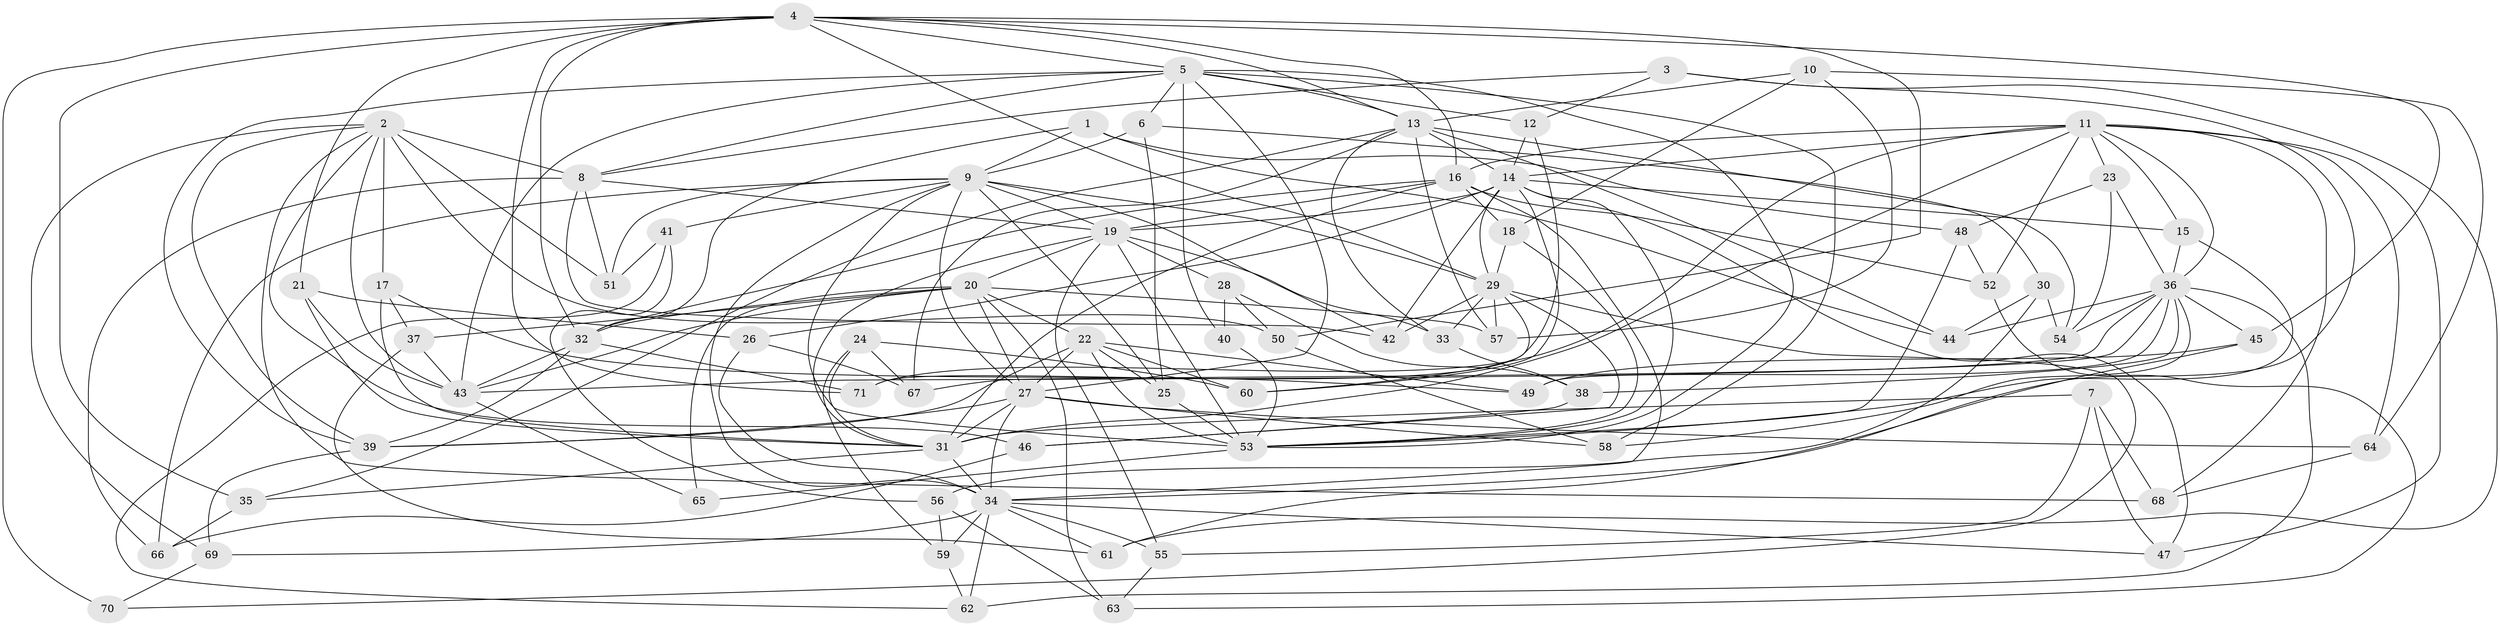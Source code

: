 // original degree distribution, {4: 1.0}
// Generated by graph-tools (version 1.1) at 2025/38/03/09/25 02:38:04]
// undirected, 71 vertices, 199 edges
graph export_dot {
graph [start="1"]
  node [color=gray90,style=filled];
  1;
  2;
  3;
  4;
  5;
  6;
  7;
  8;
  9;
  10;
  11;
  12;
  13;
  14;
  15;
  16;
  17;
  18;
  19;
  20;
  21;
  22;
  23;
  24;
  25;
  26;
  27;
  28;
  29;
  30;
  31;
  32;
  33;
  34;
  35;
  36;
  37;
  38;
  39;
  40;
  41;
  42;
  43;
  44;
  45;
  46;
  47;
  48;
  49;
  50;
  51;
  52;
  53;
  54;
  55;
  56;
  57;
  58;
  59;
  60;
  61;
  62;
  63;
  64;
  65;
  66;
  67;
  68;
  69;
  70;
  71;
  1 -- 9 [weight=1.0];
  1 -- 32 [weight=1.0];
  1 -- 44 [weight=1.0];
  1 -- 48 [weight=1.0];
  2 -- 8 [weight=4.0];
  2 -- 17 [weight=1.0];
  2 -- 39 [weight=1.0];
  2 -- 43 [weight=1.0];
  2 -- 46 [weight=1.0];
  2 -- 50 [weight=1.0];
  2 -- 51 [weight=1.0];
  2 -- 68 [weight=1.0];
  2 -- 69 [weight=1.0];
  3 -- 8 [weight=1.0];
  3 -- 12 [weight=1.0];
  3 -- 34 [weight=1.0];
  3 -- 61 [weight=1.0];
  4 -- 5 [weight=1.0];
  4 -- 13 [weight=1.0];
  4 -- 16 [weight=1.0];
  4 -- 21 [weight=1.0];
  4 -- 29 [weight=1.0];
  4 -- 32 [weight=1.0];
  4 -- 35 [weight=1.0];
  4 -- 45 [weight=1.0];
  4 -- 50 [weight=1.0];
  4 -- 70 [weight=2.0];
  4 -- 71 [weight=1.0];
  5 -- 6 [weight=1.0];
  5 -- 8 [weight=1.0];
  5 -- 12 [weight=1.0];
  5 -- 13 [weight=1.0];
  5 -- 27 [weight=1.0];
  5 -- 39 [weight=1.0];
  5 -- 40 [weight=2.0];
  5 -- 43 [weight=1.0];
  5 -- 53 [weight=1.0];
  5 -- 58 [weight=1.0];
  6 -- 9 [weight=1.0];
  6 -- 25 [weight=1.0];
  6 -- 30 [weight=1.0];
  7 -- 31 [weight=1.0];
  7 -- 47 [weight=1.0];
  7 -- 55 [weight=1.0];
  7 -- 68 [weight=1.0];
  8 -- 19 [weight=1.0];
  8 -- 42 [weight=1.0];
  8 -- 51 [weight=1.0];
  8 -- 66 [weight=1.0];
  9 -- 19 [weight=1.0];
  9 -- 25 [weight=1.0];
  9 -- 27 [weight=1.0];
  9 -- 29 [weight=1.0];
  9 -- 34 [weight=1.0];
  9 -- 41 [weight=1.0];
  9 -- 42 [weight=1.0];
  9 -- 51 [weight=1.0];
  9 -- 53 [weight=1.0];
  9 -- 66 [weight=1.0];
  10 -- 13 [weight=1.0];
  10 -- 18 [weight=1.0];
  10 -- 57 [weight=1.0];
  10 -- 64 [weight=1.0];
  11 -- 14 [weight=2.0];
  11 -- 15 [weight=1.0];
  11 -- 16 [weight=1.0];
  11 -- 23 [weight=1.0];
  11 -- 31 [weight=1.0];
  11 -- 36 [weight=1.0];
  11 -- 47 [weight=1.0];
  11 -- 52 [weight=1.0];
  11 -- 64 [weight=1.0];
  11 -- 68 [weight=1.0];
  11 -- 71 [weight=1.0];
  12 -- 14 [weight=1.0];
  12 -- 71 [weight=1.0];
  13 -- 14 [weight=1.0];
  13 -- 33 [weight=1.0];
  13 -- 35 [weight=1.0];
  13 -- 44 [weight=1.0];
  13 -- 54 [weight=1.0];
  13 -- 57 [weight=1.0];
  13 -- 67 [weight=1.0];
  14 -- 15 [weight=1.0];
  14 -- 19 [weight=1.0];
  14 -- 26 [weight=1.0];
  14 -- 29 [weight=1.0];
  14 -- 42 [weight=1.0];
  14 -- 47 [weight=1.0];
  14 -- 53 [weight=1.0];
  14 -- 60 [weight=1.0];
  15 -- 36 [weight=1.0];
  15 -- 53 [weight=1.0];
  16 -- 18 [weight=1.0];
  16 -- 19 [weight=1.0];
  16 -- 31 [weight=1.0];
  16 -- 32 [weight=1.0];
  16 -- 34 [weight=1.0];
  16 -- 52 [weight=1.0];
  17 -- 31 [weight=1.0];
  17 -- 37 [weight=1.0];
  17 -- 49 [weight=1.0];
  18 -- 29 [weight=1.0];
  18 -- 53 [weight=1.0];
  19 -- 20 [weight=1.0];
  19 -- 28 [weight=1.0];
  19 -- 31 [weight=1.0];
  19 -- 33 [weight=1.0];
  19 -- 53 [weight=1.0];
  19 -- 55 [weight=1.0];
  20 -- 22 [weight=1.0];
  20 -- 27 [weight=1.0];
  20 -- 32 [weight=2.0];
  20 -- 37 [weight=1.0];
  20 -- 43 [weight=1.0];
  20 -- 57 [weight=1.0];
  20 -- 63 [weight=1.0];
  20 -- 65 [weight=1.0];
  21 -- 26 [weight=1.0];
  21 -- 31 [weight=1.0];
  21 -- 43 [weight=1.0];
  22 -- 25 [weight=1.0];
  22 -- 27 [weight=2.0];
  22 -- 39 [weight=1.0];
  22 -- 49 [weight=1.0];
  22 -- 53 [weight=1.0];
  22 -- 60 [weight=1.0];
  23 -- 36 [weight=1.0];
  23 -- 48 [weight=1.0];
  23 -- 54 [weight=1.0];
  24 -- 31 [weight=1.0];
  24 -- 59 [weight=1.0];
  24 -- 60 [weight=1.0];
  24 -- 67 [weight=1.0];
  25 -- 53 [weight=1.0];
  26 -- 34 [weight=1.0];
  26 -- 67 [weight=1.0];
  27 -- 31 [weight=3.0];
  27 -- 34 [weight=1.0];
  27 -- 39 [weight=1.0];
  27 -- 58 [weight=1.0];
  27 -- 64 [weight=1.0];
  28 -- 38 [weight=1.0];
  28 -- 40 [weight=1.0];
  28 -- 50 [weight=1.0];
  29 -- 33 [weight=1.0];
  29 -- 42 [weight=1.0];
  29 -- 46 [weight=1.0];
  29 -- 57 [weight=1.0];
  29 -- 60 [weight=1.0];
  29 -- 70 [weight=1.0];
  30 -- 44 [weight=1.0];
  30 -- 54 [weight=1.0];
  30 -- 56 [weight=1.0];
  31 -- 34 [weight=1.0];
  31 -- 35 [weight=1.0];
  32 -- 39 [weight=1.0];
  32 -- 43 [weight=1.0];
  32 -- 71 [weight=1.0];
  33 -- 38 [weight=1.0];
  34 -- 47 [weight=1.0];
  34 -- 55 [weight=1.0];
  34 -- 59 [weight=1.0];
  34 -- 61 [weight=1.0];
  34 -- 62 [weight=1.0];
  34 -- 69 [weight=1.0];
  35 -- 66 [weight=1.0];
  36 -- 38 [weight=1.0];
  36 -- 43 [weight=1.0];
  36 -- 44 [weight=1.0];
  36 -- 45 [weight=1.0];
  36 -- 49 [weight=1.0];
  36 -- 54 [weight=1.0];
  36 -- 58 [weight=1.0];
  36 -- 62 [weight=1.0];
  36 -- 67 [weight=1.0];
  37 -- 43 [weight=1.0];
  37 -- 61 [weight=1.0];
  38 -- 46 [weight=1.0];
  39 -- 69 [weight=1.0];
  40 -- 53 [weight=1.0];
  41 -- 51 [weight=1.0];
  41 -- 56 [weight=1.0];
  41 -- 62 [weight=1.0];
  43 -- 65 [weight=1.0];
  45 -- 49 [weight=1.0];
  45 -- 61 [weight=1.0];
  46 -- 66 [weight=1.0];
  48 -- 52 [weight=1.0];
  48 -- 53 [weight=1.0];
  50 -- 58 [weight=1.0];
  52 -- 63 [weight=1.0];
  53 -- 65 [weight=2.0];
  55 -- 63 [weight=1.0];
  56 -- 59 [weight=1.0];
  56 -- 63 [weight=1.0];
  59 -- 62 [weight=1.0];
  64 -- 68 [weight=1.0];
  69 -- 70 [weight=1.0];
}
